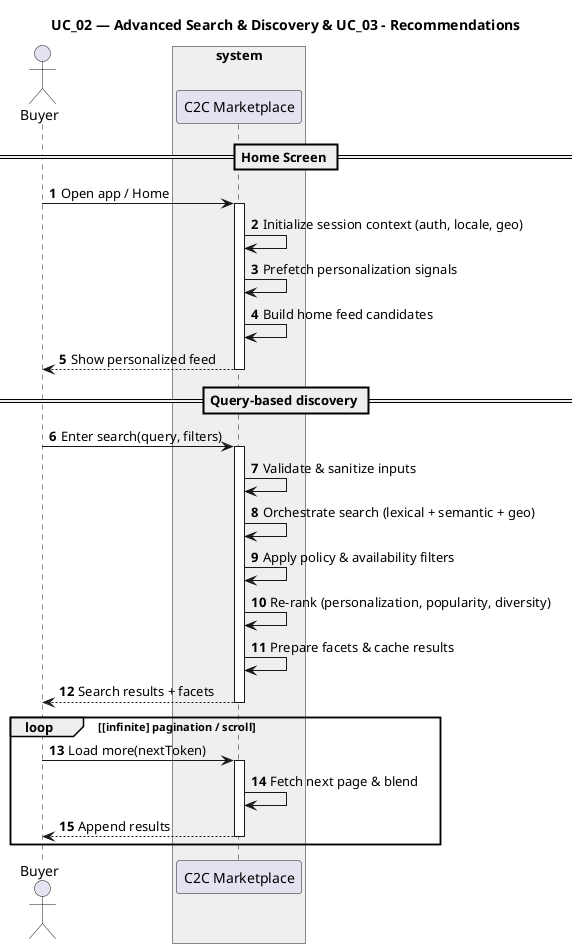 @startuml
title UC_02 — Advanced Search & Discovery & UC_03 - Recommendations
autonumber
actor Buyer


box "system" #EFEFEF
  participant "C2C Marketplace" as SYS
end box

== Home Screen ==
Buyer -> SYS: Open app / Home
activate SYS
SYS -> SYS: Initialize session context (auth, locale, geo)
SYS -> SYS: Prefetch personalization signals
SYS -> SYS: Build home feed candidates

SYS --> Buyer: Show personalized feed
deactivate SYS

== Query-based discovery ==
Buyer -> SYS: Enter search(query, filters)
activate SYS
SYS -> SYS: Validate & sanitize inputs
SYS -> SYS: Orchestrate search (lexical + semantic + geo)
SYS -> SYS: Apply policy & availability filters
SYS -> SYS: Re-rank (personalization, popularity, diversity)
SYS -> SYS: Prepare facets & cache results
' SYS -> SYS: Log search event/telemetry
SYS --> Buyer: Search results + facets
deactivate SYS

' Loop like the bootloader’s “wait for input”
loop [infinite] pagination / scroll
  Buyer -> SYS: Load more(nextToken)
  activate SYS
  SYS -> SYS: Fetch next page & blend
  SYS --> Buyer: Append results
  deactivate SYS
end

'opt Save this search
'  Buyer -> SYS: Create saved search(criteria)
'  activate SYS
'  SYS -> SYS: Persist subscription & trigger alerts
'  SYS --> Buyer: Saved search created
'  deactivate SYS
'end
@enduml
